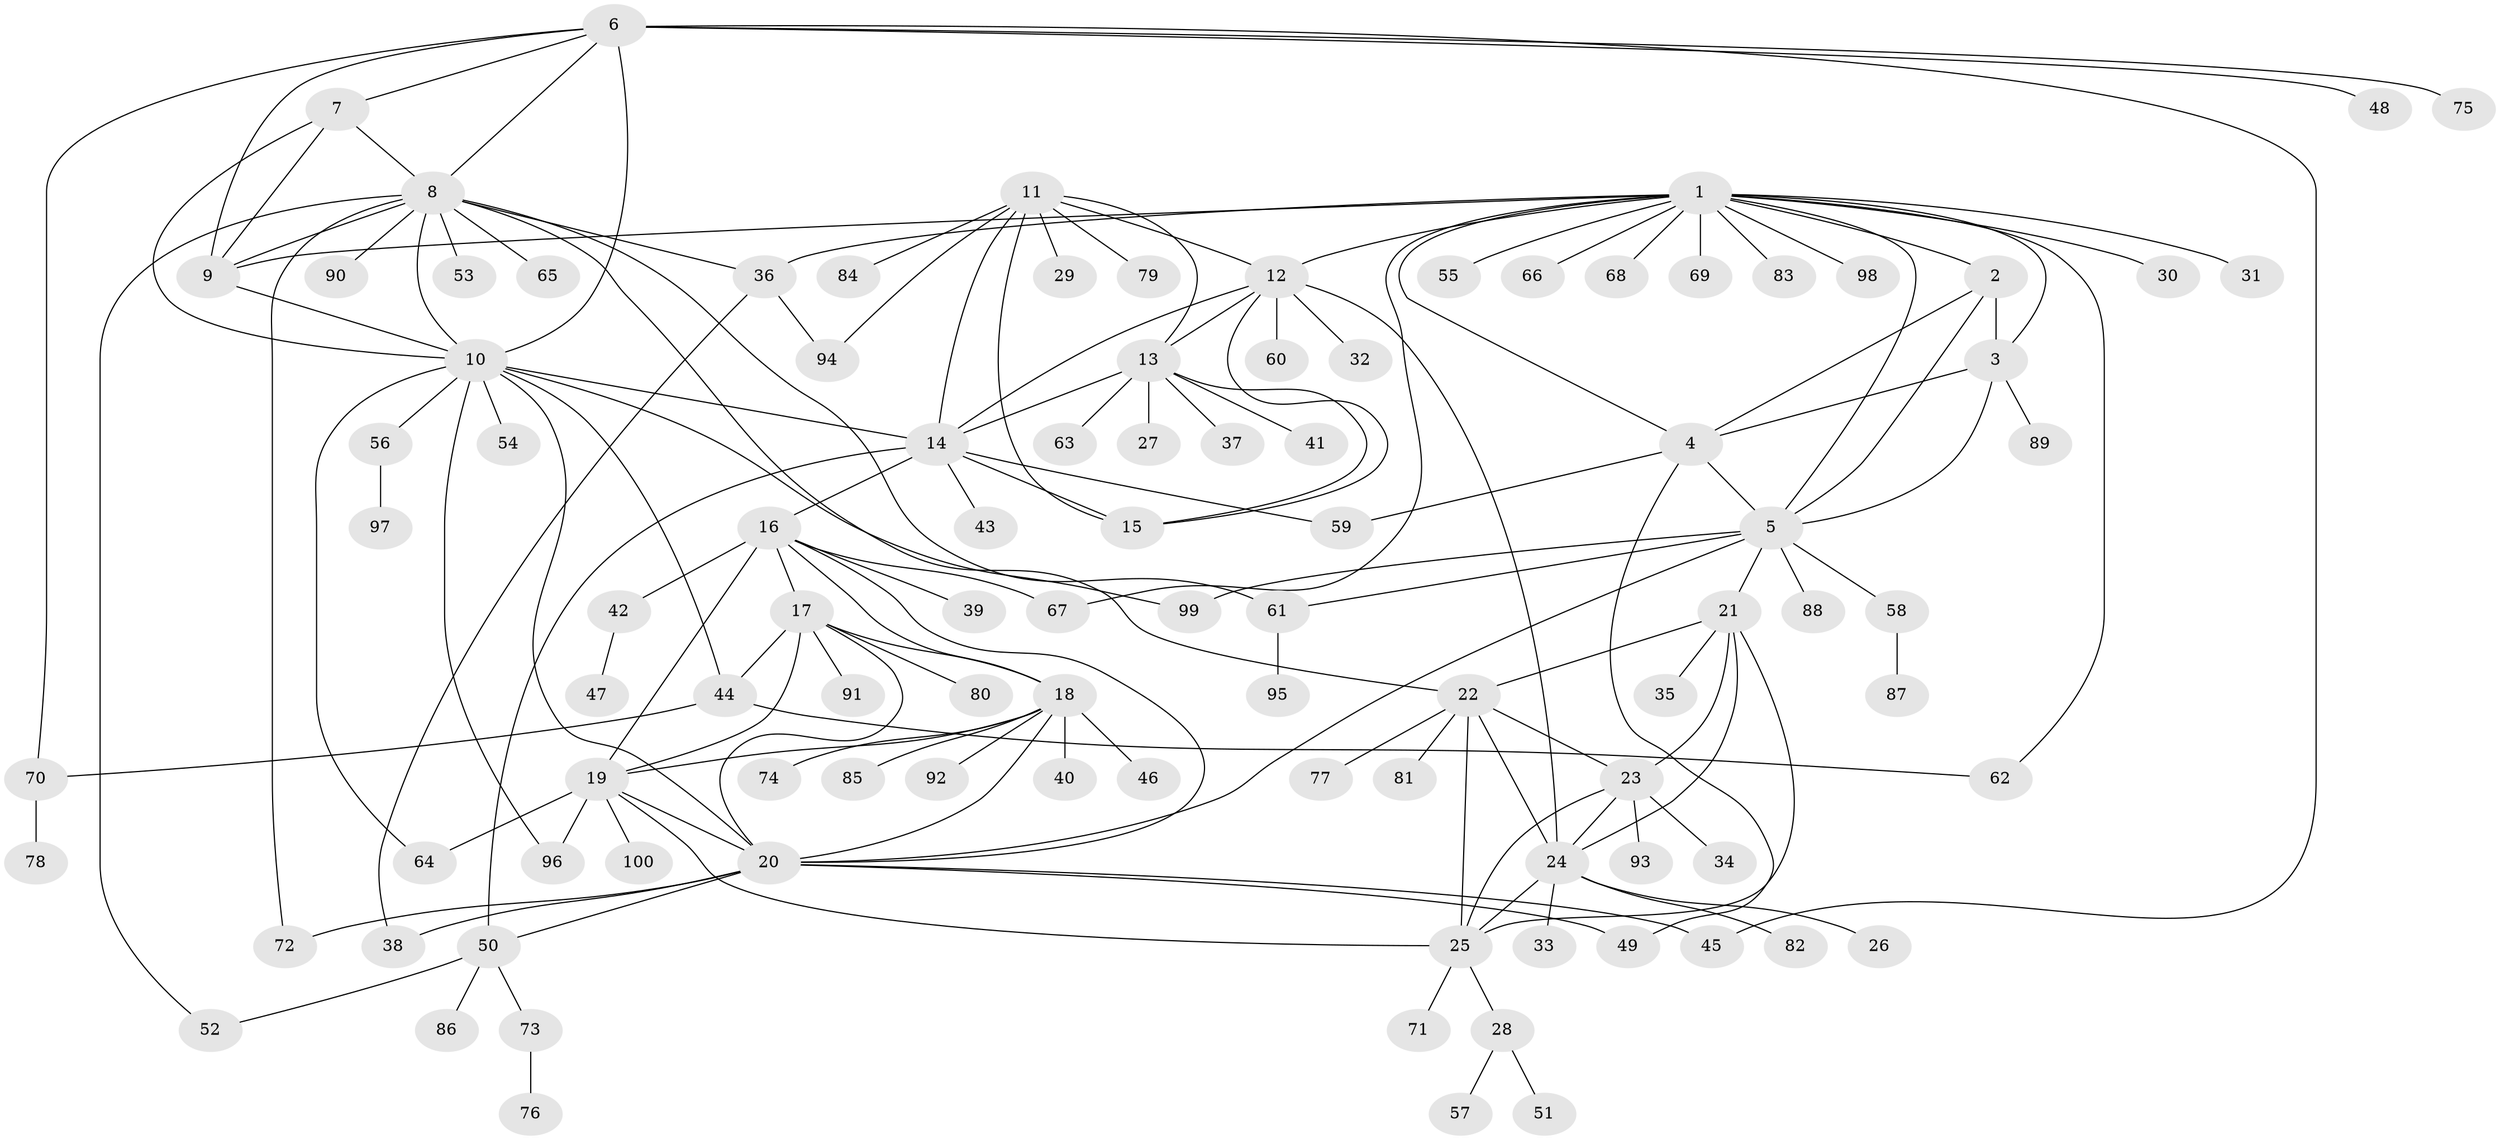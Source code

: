 // coarse degree distribution, {15: 0.013157894736842105, 3: 0.02631578947368421, 6: 0.05263157894736842, 13: 0.02631578947368421, 7: 0.039473684210526314, 4: 0.02631578947368421, 10: 0.013157894736842105, 11: 0.02631578947368421, 8: 0.039473684210526314, 9: 0.013157894736842105, 5: 0.02631578947368421, 1: 0.5657894736842105, 2: 0.13157894736842105}
// Generated by graph-tools (version 1.1) at 2025/42/03/06/25 10:42:08]
// undirected, 100 vertices, 152 edges
graph export_dot {
graph [start="1"]
  node [color=gray90,style=filled];
  1;
  2;
  3;
  4;
  5;
  6;
  7;
  8;
  9;
  10;
  11;
  12;
  13;
  14;
  15;
  16;
  17;
  18;
  19;
  20;
  21;
  22;
  23;
  24;
  25;
  26;
  27;
  28;
  29;
  30;
  31;
  32;
  33;
  34;
  35;
  36;
  37;
  38;
  39;
  40;
  41;
  42;
  43;
  44;
  45;
  46;
  47;
  48;
  49;
  50;
  51;
  52;
  53;
  54;
  55;
  56;
  57;
  58;
  59;
  60;
  61;
  62;
  63;
  64;
  65;
  66;
  67;
  68;
  69;
  70;
  71;
  72;
  73;
  74;
  75;
  76;
  77;
  78;
  79;
  80;
  81;
  82;
  83;
  84;
  85;
  86;
  87;
  88;
  89;
  90;
  91;
  92;
  93;
  94;
  95;
  96;
  97;
  98;
  99;
  100;
  1 -- 2;
  1 -- 3;
  1 -- 4;
  1 -- 5;
  1 -- 9;
  1 -- 12;
  1 -- 30;
  1 -- 31;
  1 -- 36;
  1 -- 55;
  1 -- 62;
  1 -- 66;
  1 -- 67;
  1 -- 68;
  1 -- 69;
  1 -- 83;
  1 -- 98;
  2 -- 3;
  2 -- 4;
  2 -- 5;
  3 -- 4;
  3 -- 5;
  3 -- 89;
  4 -- 5;
  4 -- 49;
  4 -- 59;
  5 -- 20;
  5 -- 21;
  5 -- 58;
  5 -- 61;
  5 -- 88;
  5 -- 99;
  6 -- 7;
  6 -- 8;
  6 -- 9;
  6 -- 10;
  6 -- 45;
  6 -- 48;
  6 -- 70;
  6 -- 75;
  7 -- 8;
  7 -- 9;
  7 -- 10;
  8 -- 9;
  8 -- 10;
  8 -- 22;
  8 -- 36;
  8 -- 52;
  8 -- 53;
  8 -- 61;
  8 -- 65;
  8 -- 72;
  8 -- 90;
  9 -- 10;
  10 -- 14;
  10 -- 20;
  10 -- 44;
  10 -- 54;
  10 -- 56;
  10 -- 64;
  10 -- 96;
  10 -- 99;
  11 -- 12;
  11 -- 13;
  11 -- 14;
  11 -- 15;
  11 -- 29;
  11 -- 79;
  11 -- 84;
  11 -- 94;
  12 -- 13;
  12 -- 14;
  12 -- 15;
  12 -- 24;
  12 -- 32;
  12 -- 60;
  13 -- 14;
  13 -- 15;
  13 -- 27;
  13 -- 37;
  13 -- 41;
  13 -- 63;
  14 -- 15;
  14 -- 16;
  14 -- 43;
  14 -- 50;
  14 -- 59;
  16 -- 17;
  16 -- 18;
  16 -- 19;
  16 -- 20;
  16 -- 39;
  16 -- 42;
  16 -- 67;
  17 -- 18;
  17 -- 19;
  17 -- 20;
  17 -- 44;
  17 -- 80;
  17 -- 91;
  18 -- 19;
  18 -- 20;
  18 -- 40;
  18 -- 46;
  18 -- 74;
  18 -- 85;
  18 -- 92;
  19 -- 20;
  19 -- 25;
  19 -- 64;
  19 -- 96;
  19 -- 100;
  20 -- 38;
  20 -- 45;
  20 -- 49;
  20 -- 50;
  20 -- 72;
  21 -- 22;
  21 -- 23;
  21 -- 24;
  21 -- 25;
  21 -- 35;
  22 -- 23;
  22 -- 24;
  22 -- 25;
  22 -- 77;
  22 -- 81;
  23 -- 24;
  23 -- 25;
  23 -- 34;
  23 -- 93;
  24 -- 25;
  24 -- 26;
  24 -- 33;
  24 -- 82;
  25 -- 28;
  25 -- 71;
  28 -- 51;
  28 -- 57;
  36 -- 38;
  36 -- 94;
  42 -- 47;
  44 -- 62;
  44 -- 70;
  50 -- 52;
  50 -- 73;
  50 -- 86;
  56 -- 97;
  58 -- 87;
  61 -- 95;
  70 -- 78;
  73 -- 76;
}
